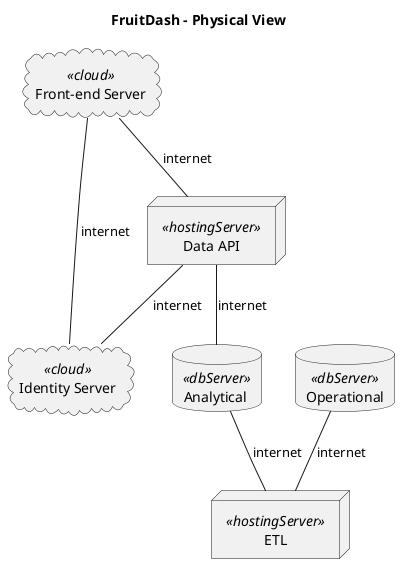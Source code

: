 @startuml
title FruitDash - Physical View

cloud "Identity Server" as identitycloud <<cloud>> {
}
cloud "Front-end Server" as appcloud <<cloud>> {
}

database "Analytical " as analyticaldb <<dbServer>> {
}
database "Operational" as operationaldb <<dbServer>> {
}

node "ETL" as transformer <<hostingServer>> {
}
node "Data API" as dataapi <<hostingServer>>  {
}

' Identity
appcloud -- identitycloud: internet
dataapi -- identitycloud: internet

' Data Transformer
analyticaldb -- transformer: internet
operationaldb -- transformer: internet

' Data sourcing
appcloud -- dataapi: internet
dataapi -- analyticaldb: internet

@enduml